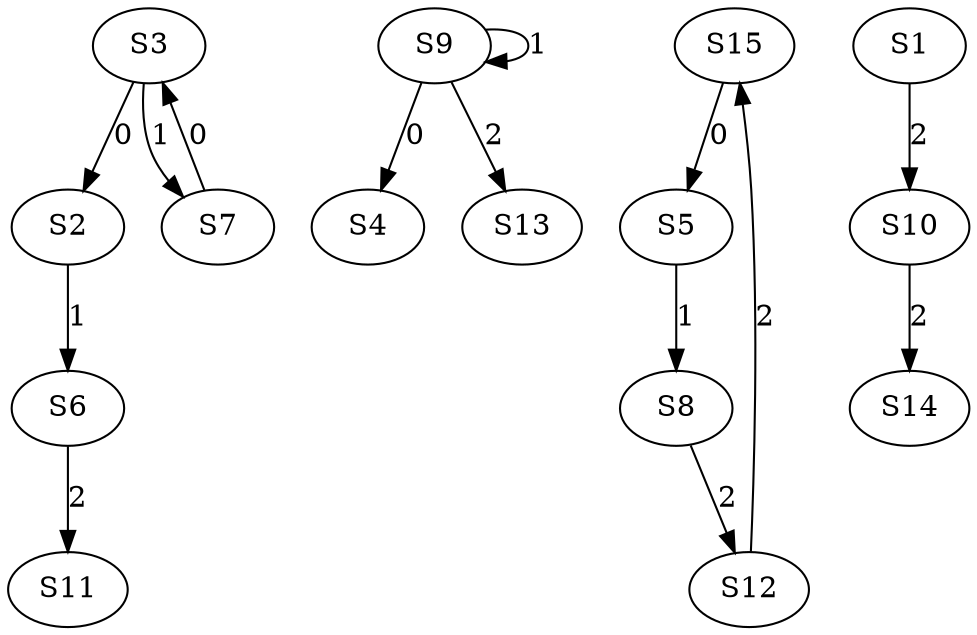 strict digraph {
	S3 -> S2 [ label = 0 ];
	S7 -> S3 [ label = 0 ];
	S9 -> S4 [ label = 0 ];
	S15 -> S5 [ label = 0 ];
	S2 -> S6 [ label = 1 ];
	S3 -> S7 [ label = 1 ];
	S5 -> S8 [ label = 1 ];
	S9 -> S9 [ label = 1 ];
	S1 -> S10 [ label = 2 ];
	S6 -> S11 [ label = 2 ];
	S8 -> S12 [ label = 2 ];
	S9 -> S13 [ label = 2 ];
	S10 -> S14 [ label = 2 ];
	S12 -> S15 [ label = 2 ];
}